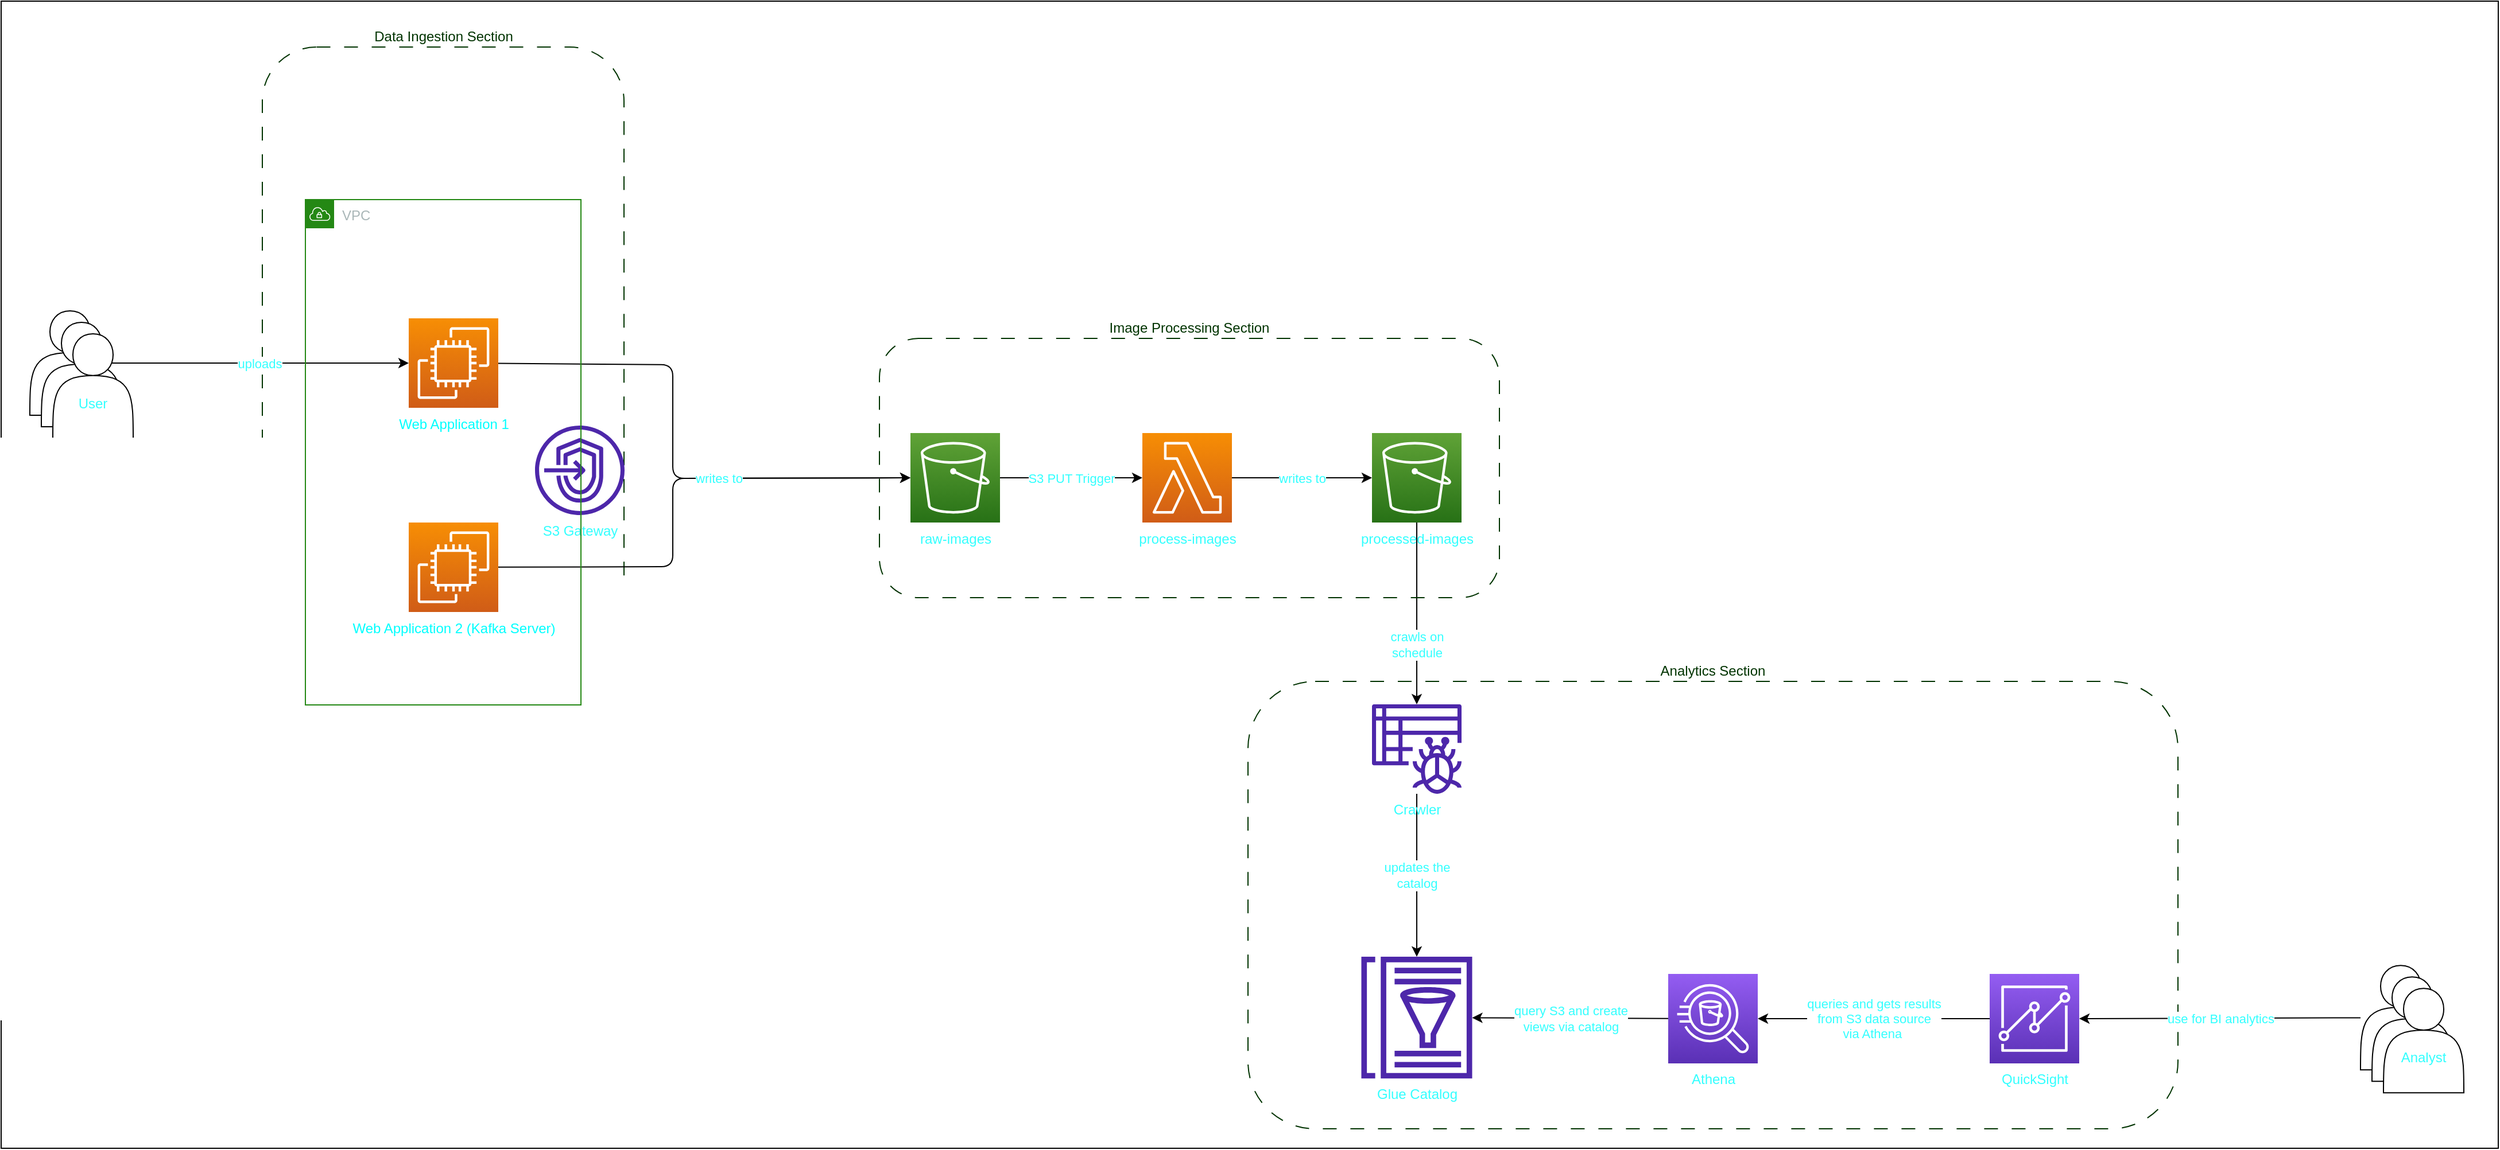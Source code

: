 <mxfile>
    <diagram id="JB2kJvLuueZ8NXWABjyU" name="Page-1">
        <mxGraphModel dx="2769" dy="1010" grid="1" gridSize="10" guides="1" tooltips="1" connect="1" arrows="1" fold="1" page="1" pageScale="1" pageWidth="850" pageHeight="1100" math="0" shadow="0">
            <root>
                <mxCell id="0"/>
                <mxCell id="1" parent="0"/>
                <mxCell id="61" value="" style="rounded=0;whiteSpace=wrap;html=1;fillColor=#FFFFFF;" vertex="1" parent="1">
                    <mxGeometry x="-755" y="50" width="2175" height="1000" as="geometry"/>
                </mxCell>
                <mxCell id="56" value="Analytics Section" style="rounded=1;whiteSpace=wrap;html=1;fontColor=#003300;fillColor=none;strokeColor=#003300;dashed=1;dashPattern=12 12;labelPosition=center;verticalLabelPosition=top;align=center;verticalAlign=bottom;" vertex="1" parent="1">
                    <mxGeometry x="331" y="643" width="810" height="390" as="geometry"/>
                </mxCell>
                <mxCell id="58" value="Data Ingestion Section" style="rounded=1;whiteSpace=wrap;html=1;fontColor=#003300;fillColor=none;strokeColor=#003300;dashed=1;dashPattern=12 12;labelPosition=center;verticalLabelPosition=top;align=center;verticalAlign=bottom;" vertex="1" parent="1">
                    <mxGeometry x="-527.5" y="90" width="315" height="716" as="geometry"/>
                </mxCell>
                <mxCell id="28" value="S3 PUT Trigger" style="edgeStyle=none;html=1;entryX=0;entryY=0.5;entryDx=0;entryDy=0;entryPerimeter=0;fontColor=#33FFFF;" edge="1" parent="1" source="3" target="6">
                    <mxGeometry relative="1" as="geometry"/>
                </mxCell>
                <mxCell id="3" value="&lt;font color=&quot;#33ffff&quot;&gt;raw-images&lt;/font&gt;" style="sketch=0;points=[[0,0,0],[0.25,0,0],[0.5,0,0],[0.75,0,0],[1,0,0],[0,1,0],[0.25,1,0],[0.5,1,0],[0.75,1,0],[1,1,0],[0,0.25,0],[0,0.5,0],[0,0.75,0],[1,0.25,0],[1,0.5,0],[1,0.75,0]];outlineConnect=0;fontColor=#232F3E;gradientColor=#60A337;gradientDirection=north;fillColor=#277116;strokeColor=#ffffff;dashed=0;verticalLabelPosition=bottom;verticalAlign=top;align=center;html=1;fontSize=12;fontStyle=0;aspect=fixed;shape=mxgraph.aws4.resourceIcon;resIcon=mxgraph.aws4.s3;" vertex="1" parent="1">
                    <mxGeometry x="37" y="426.5" width="78" height="78" as="geometry"/>
                </mxCell>
                <mxCell id="29" value="writes to" style="edgeStyle=none;html=1;entryX=0;entryY=0.5;entryDx=0;entryDy=0;entryPerimeter=0;fontColor=#33FFFF;" edge="1" parent="1" source="6" target="14">
                    <mxGeometry relative="1" as="geometry"/>
                </mxCell>
                <mxCell id="6" value="&lt;font color=&quot;#33ffff&quot;&gt;process-images&lt;/font&gt;" style="sketch=0;points=[[0,0,0],[0.25,0,0],[0.5,0,0],[0.75,0,0],[1,0,0],[0,1,0],[0.25,1,0],[0.5,1,0],[0.75,1,0],[1,1,0],[0,0.25,0],[0,0.5,0],[0,0.75,0],[1,0.25,0],[1,0.5,0],[1,0.75,0]];outlineConnect=0;fontColor=#232F3E;gradientColor=#F78E04;gradientDirection=north;fillColor=#D05C17;strokeColor=#ffffff;dashed=0;verticalLabelPosition=bottom;verticalAlign=top;align=center;html=1;fontSize=12;fontStyle=0;aspect=fixed;shape=mxgraph.aws4.resourceIcon;resIcon=mxgraph.aws4.lambda;" vertex="1" parent="1">
                    <mxGeometry x="239" y="426.5" width="78" height="78" as="geometry"/>
                </mxCell>
                <mxCell id="35" value="crawls on&lt;br&gt;schedule" style="edgeStyle=none;html=1;fontColor=#33FFFF;" edge="1" parent="1" source="14" target="31">
                    <mxGeometry x="0.331" relative="1" as="geometry">
                        <mxPoint y="1" as="offset"/>
                    </mxGeometry>
                </mxCell>
                <mxCell id="14" value="&lt;font color=&quot;#33ffff&quot;&gt;processed-images&lt;/font&gt;" style="sketch=0;points=[[0,0,0],[0.25,0,0],[0.5,0,0],[0.75,0,0],[1,0,0],[0,1,0],[0.25,1,0],[0.5,1,0],[0.75,1,0],[1,1,0],[0,0.25,0],[0,0.5,0],[0,0.75,0],[1,0.25,0],[1,0.5,0],[1,0.75,0]];outlineConnect=0;fontColor=#232F3E;gradientColor=#60A337;gradientDirection=north;fillColor=#277116;strokeColor=#ffffff;dashed=0;verticalLabelPosition=bottom;verticalAlign=top;align=center;html=1;fontSize=12;fontStyle=0;aspect=fixed;shape=mxgraph.aws4.resourceIcon;resIcon=mxgraph.aws4.s3;" vertex="1" parent="1">
                    <mxGeometry x="439" y="426.5" width="78" height="78" as="geometry"/>
                </mxCell>
                <mxCell id="25" style="edgeStyle=none;html=1;entryX=0;entryY=0.5;entryDx=0;entryDy=0;entryPerimeter=0;fontColor=#33FFFF;" edge="1" parent="1" source="20" target="3">
                    <mxGeometry relative="1" as="geometry">
                        <Array as="points">
                            <mxPoint x="-170" y="367"/>
                            <mxPoint x="-170" y="466"/>
                        </Array>
                    </mxGeometry>
                </mxCell>
                <mxCell id="20" value="&lt;font color=&quot;#00ffff&quot;&gt;Web Application 1&lt;/font&gt;" style="sketch=0;points=[[0,0,0],[0.25,0,0],[0.5,0,0],[0.75,0,0],[1,0,0],[0,1,0],[0.25,1,0],[0.5,1,0],[0.75,1,0],[1,1,0],[0,0.25,0],[0,0.5,0],[0,0.75,0],[1,0.25,0],[1,0.5,0],[1,0.75,0]];outlineConnect=0;fontColor=#232F3E;gradientColor=#F78E04;gradientDirection=north;fillColor=#D05C17;strokeColor=#ffffff;dashed=0;verticalLabelPosition=bottom;verticalAlign=top;align=center;html=1;fontSize=12;fontStyle=0;aspect=fixed;shape=mxgraph.aws4.resourceIcon;resIcon=mxgraph.aws4.ec2;" vertex="1" parent="1">
                    <mxGeometry x="-400" y="326.5" width="78" height="78" as="geometry"/>
                </mxCell>
                <mxCell id="27" value="writes to" style="edgeStyle=none;html=1;entryX=0;entryY=0.5;entryDx=0;entryDy=0;entryPerimeter=0;fontColor=#33FFFF;" edge="1" parent="1" source="21" target="3">
                    <mxGeometry x="0.238" relative="1" as="geometry">
                        <Array as="points">
                            <mxPoint x="-170" y="543"/>
                            <mxPoint x="-170" y="466"/>
                        </Array>
                        <mxPoint x="-1" as="offset"/>
                    </mxGeometry>
                </mxCell>
                <mxCell id="21" value="&lt;font color=&quot;#00ffff&quot;&gt;Web Application 2 (Kafka Server)&lt;/font&gt;" style="sketch=0;points=[[0,0,0],[0.25,0,0],[0.5,0,0],[0.75,0,0],[1,0,0],[0,1,0],[0.25,1,0],[0.5,1,0],[0.75,1,0],[1,1,0],[0,0.25,0],[0,0.5,0],[0,0.75,0],[1,0.25,0],[1,0.5,0],[1,0.75,0]];outlineConnect=0;fontColor=#232F3E;gradientColor=#F78E04;gradientDirection=north;fillColor=#D05C17;strokeColor=#ffffff;dashed=0;verticalLabelPosition=bottom;verticalAlign=top;align=center;html=1;fontSize=12;fontStyle=0;aspect=fixed;shape=mxgraph.aws4.resourceIcon;resIcon=mxgraph.aws4.ec2;" vertex="1" parent="1">
                    <mxGeometry x="-400" y="504.5" width="78" height="78" as="geometry"/>
                </mxCell>
                <mxCell id="24" value="uploads" style="edgeStyle=none;html=1;fontColor=#33FFFF;" edge="1" parent="1" source="22" target="20">
                    <mxGeometry relative="1" as="geometry"/>
                </mxCell>
                <mxCell id="22" value="&lt;br&gt;&lt;br&gt;User" style="shape=actor;whiteSpace=wrap;html=1;fontColor=#33FFFF;" vertex="1" parent="1">
                    <mxGeometry x="-730" y="320" width="70" height="91" as="geometry"/>
                </mxCell>
                <mxCell id="36" value="updates the&lt;br&gt;catalog" style="edgeStyle=none;html=1;fontColor=#33FFFF;" edge="1" parent="1" source="31" target="34">
                    <mxGeometry relative="1" as="geometry"/>
                </mxCell>
                <mxCell id="31" value="&lt;font color=&quot;#33ffff&quot;&gt;Crawler&lt;/font&gt;" style="sketch=0;outlineConnect=0;fontColor=#232F3E;gradientColor=none;fillColor=#4D27AA;strokeColor=none;dashed=0;verticalLabelPosition=bottom;verticalAlign=top;align=center;html=1;fontSize=12;fontStyle=0;aspect=fixed;pointerEvents=1;shape=mxgraph.aws4.glue_crawlers;" vertex="1" parent="1">
                    <mxGeometry x="439" y="663" width="78" height="78" as="geometry"/>
                </mxCell>
                <mxCell id="38" value="queries and gets results&lt;br&gt;from S3 data source&lt;br&gt;via Athena&amp;nbsp;" style="edgeStyle=none;html=1;entryX=1;entryY=0.5;entryDx=0;entryDy=0;entryPerimeter=0;fontColor=#33FFFF;" edge="1" parent="1" source="32" target="33">
                    <mxGeometry relative="1" as="geometry"/>
                </mxCell>
                <mxCell id="32" value="&lt;font color=&quot;#33ffff&quot;&gt;QuickSight&lt;/font&gt;" style="sketch=0;points=[[0,0,0],[0.25,0,0],[0.5,0,0],[0.75,0,0],[1,0,0],[0,1,0],[0.25,1,0],[0.5,1,0],[0.75,1,0],[1,1,0],[0,0.25,0],[0,0.5,0],[0,0.75,0],[1,0.25,0],[1,0.5,0],[1,0.75,0]];outlineConnect=0;fontColor=#232F3E;gradientColor=#945DF2;gradientDirection=north;fillColor=#5A30B5;strokeColor=#ffffff;dashed=0;verticalLabelPosition=bottom;verticalAlign=top;align=center;html=1;fontSize=12;fontStyle=0;aspect=fixed;shape=mxgraph.aws4.resourceIcon;resIcon=mxgraph.aws4.quicksight;" vertex="1" parent="1">
                    <mxGeometry x="977" y="898" width="78" height="78" as="geometry"/>
                </mxCell>
                <mxCell id="37" value="query S3 and create&lt;br&gt;views via catalog" style="edgeStyle=none;html=1;fontColor=#33FFFF;" edge="1" parent="1" source="33" target="34">
                    <mxGeometry relative="1" as="geometry"/>
                </mxCell>
                <mxCell id="33" value="&lt;font color=&quot;#33ffff&quot;&gt;Athena&lt;/font&gt;" style="sketch=0;points=[[0,0,0],[0.25,0,0],[0.5,0,0],[0.75,0,0],[1,0,0],[0,1,0],[0.25,1,0],[0.5,1,0],[0.75,1,0],[1,1,0],[0,0.25,0],[0,0.5,0],[0,0.75,0],[1,0.25,0],[1,0.5,0],[1,0.75,0]];outlineConnect=0;fontColor=#232F3E;gradientColor=#945DF2;gradientDirection=north;fillColor=#5A30B5;strokeColor=#ffffff;dashed=0;verticalLabelPosition=bottom;verticalAlign=top;align=center;html=1;fontSize=12;fontStyle=0;aspect=fixed;shape=mxgraph.aws4.resourceIcon;resIcon=mxgraph.aws4.athena;" vertex="1" parent="1">
                    <mxGeometry x="697" y="898" width="78" height="78" as="geometry"/>
                </mxCell>
                <mxCell id="34" value="&lt;font color=&quot;#33ffff&quot;&gt;Glue Catalog&lt;/font&gt;" style="sketch=0;outlineConnect=0;fontColor=#232F3E;gradientColor=none;fillColor=#4D27AA;strokeColor=none;dashed=0;verticalLabelPosition=bottom;verticalAlign=top;align=center;html=1;fontSize=12;fontStyle=0;aspect=fixed;pointerEvents=1;shape=mxgraph.aws4.glue_data_catalog;" vertex="1" parent="1">
                    <mxGeometry x="429" y="883" width="98" height="106.17" as="geometry"/>
                </mxCell>
                <mxCell id="40" value="use for BI analytics" style="edgeStyle=none;html=1;entryX=1;entryY=0.5;entryDx=0;entryDy=0;entryPerimeter=0;fontColor=#33FFFF;" edge="1" parent="1" source="39" target="32">
                    <mxGeometry relative="1" as="geometry"/>
                </mxCell>
                <mxCell id="39" value="&lt;br&gt;&lt;br&gt;Analyst" style="shape=actor;whiteSpace=wrap;html=1;fontColor=#33FFFF;" vertex="1" parent="1">
                    <mxGeometry x="1300" y="890.59" width="70" height="91" as="geometry"/>
                </mxCell>
                <mxCell id="48" value="&lt;font color=&quot;#33ffff&quot;&gt;S3 Gateway&lt;/font&gt;" style="sketch=0;outlineConnect=0;fontColor=#232F3E;gradientColor=none;fillColor=#4D27AA;strokeColor=none;dashed=0;verticalLabelPosition=bottom;verticalAlign=top;align=center;html=1;fontSize=12;fontStyle=0;aspect=fixed;pointerEvents=1;shape=mxgraph.aws4.endpoints;" vertex="1" parent="1">
                    <mxGeometry x="-290" y="420" width="78" height="78" as="geometry"/>
                </mxCell>
                <mxCell id="53" value="VPC" style="points=[[0,0],[0.25,0],[0.5,0],[0.75,0],[1,0],[1,0.25],[1,0.5],[1,0.75],[1,1],[0.75,1],[0.5,1],[0.25,1],[0,1],[0,0.75],[0,0.5],[0,0.25]];outlineConnect=0;gradientColor=none;html=1;whiteSpace=wrap;fontSize=12;fontStyle=0;container=1;pointerEvents=0;collapsible=0;recursiveResize=0;shape=mxgraph.aws4.group;grIcon=mxgraph.aws4.group_vpc;strokeColor=#248814;fillColor=none;verticalAlign=top;align=left;spacingLeft=30;fontColor=#AAB7B8;dashed=0;" vertex="1" parent="1">
                    <mxGeometry x="-490" y="223" width="240" height="440.5" as="geometry"/>
                </mxCell>
                <mxCell id="57" value="Image Processing Section" style="rounded=1;whiteSpace=wrap;html=1;fontColor=#003300;fillColor=none;strokeColor=#003300;dashed=1;dashPattern=12 12;labelPosition=center;verticalLabelPosition=top;align=center;verticalAlign=bottom;" vertex="1" parent="1">
                    <mxGeometry x="10" y="344" width="540" height="226" as="geometry"/>
                </mxCell>
                <mxCell id="62" value="&lt;br&gt;&lt;br&gt;User" style="shape=actor;whiteSpace=wrap;html=1;fontColor=#33FFFF;" vertex="1" parent="1">
                    <mxGeometry x="-720" y="330" width="70" height="91" as="geometry"/>
                </mxCell>
                <mxCell id="63" value="&lt;br&gt;&lt;br&gt;User" style="shape=actor;whiteSpace=wrap;html=1;fontColor=#33FFFF;" vertex="1" parent="1">
                    <mxGeometry x="-710" y="340" width="70" height="91" as="geometry"/>
                </mxCell>
                <mxCell id="64" value="&lt;br&gt;&lt;br&gt;Analyst" style="shape=actor;whiteSpace=wrap;html=1;fontColor=#33FFFF;" vertex="1" parent="1">
                    <mxGeometry x="1310" y="900.59" width="70" height="91" as="geometry"/>
                </mxCell>
                <mxCell id="65" value="&lt;br&gt;&lt;br&gt;Analyst" style="shape=actor;whiteSpace=wrap;html=1;fontColor=#33FFFF;" vertex="1" parent="1">
                    <mxGeometry x="1320" y="910.59" width="70" height="91" as="geometry"/>
                </mxCell>
            </root>
        </mxGraphModel>
    </diagram>
</mxfile>